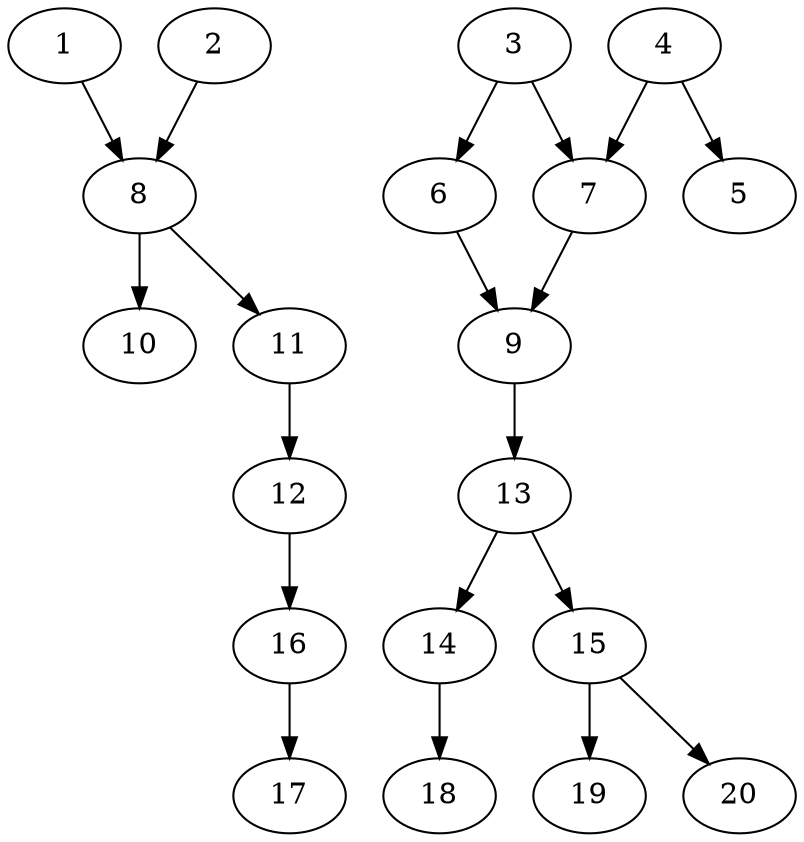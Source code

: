 // DAG (tier=1-easy, mode=data, n=20, ccr=0.314, fat=0.487, density=0.337, regular=0.668, jump=0.029, mindata=1048576, maxdata=8388608)
// DAG automatically generated by daggen at Sun Aug 24 16:33:32 2025
// /home/ermia/Project/Environments/daggen/bin/daggen --dot --ccr 0.314 --fat 0.487 --regular 0.668 --density 0.337 --jump 0.029 --mindata 1048576 --maxdata 8388608 -n 20 
digraph G {
  1 [size="309258085989074599936", alpha="0.13", expect_size="154629042994537299968"]
  1 -> 8 [size ="365850817200128"]
  2 [size="37613154241926397952", alpha="0.05", expect_size="18806577120963198976"]
  2 -> 8 [size ="89808303030272"]
  3 [size="269580384432197312", alpha="0.09", expect_size="134790192216098656"]
  3 -> 6 [size ="414100916011008"]
  3 -> 7 [size ="414100916011008"]
  4 [size="395791326074787712", alpha="0.08", expect_size="197895663037393856"]
  4 -> 5 [size ="179670427369472"]
  4 -> 7 [size ="179670427369472"]
  5 [size="215390703862302400", alpha="0.01", expect_size="107695351931151200"]
  6 [size="631650129328989952", alpha="0.09", expect_size="315825064664494976"]
  6 -> 9 [size ="474379137843200"]
  7 [size="410705254446264221696", alpha="0.07", expect_size="205352627223132110848"]
  7 -> 9 [size ="442021600821248"]
  8 [size="301733666357248000000", alpha="0.11", expect_size="150866833178624000000"]
  8 -> 10 [size ="359892254720000"]
  8 -> 11 [size ="359892254720000"]
  9 [size="1226662551285850624", alpha="0.03", expect_size="613331275642925312"]
  9 -> 13 [size ="425255449395200"]
  10 [size="2736856128557154304", alpha="0.18", expect_size="1368428064278577152"]
  11 [size="2705315339909416", alpha="0.18", expect_size="1352657669954708"]
  11 -> 12 [size ="127983616524288"]
  12 [size="12508605131313674", alpha="0.08", expect_size="6254302565656837"]
  12 -> 16 [size ="542118162464768"]
  13 [size="233938565352121312", alpha="0.14", expect_size="116969282676060656"]
  13 -> 14 [size ="395801041829888"]
  13 -> 15 [size ="395801041829888"]
  14 [size="89238876850283872256", alpha="0.07", expect_size="44619438425141936128"]
  14 -> 18 [size ="159756811501568"]
  15 [size="330685146178597", alpha="0.16", expect_size="165342573089298"]
  15 -> 19 [size ="10131769131008"]
  15 -> 20 [size ="10131769131008"]
  16 [size="1415593459915066368", alpha="0.15", expect_size="707796729957533184"]
  16 -> 17 [size ="489383371210752"]
  17 [size="547696805492555776000", alpha="0.00", expect_size="273848402746277888000"]
  18 [size="518423699963673984", alpha="0.04", expect_size="259211849981836992"]
  19 [size="227600256059544064", alpha="0.12", expect_size="113800128029772032"]
  20 [size="109568877635261431808", alpha="0.06", expect_size="54784438817630715904"]
}
